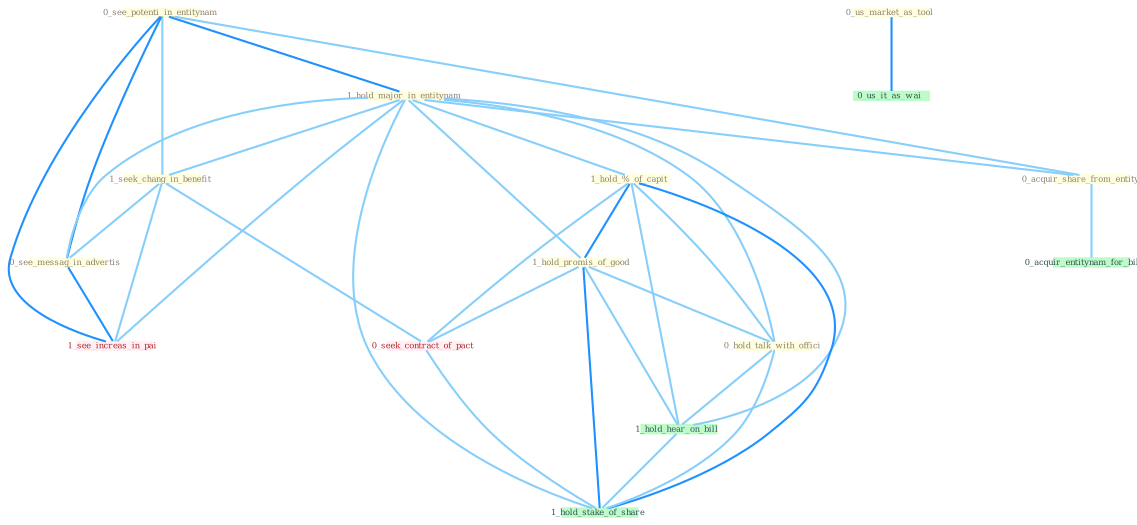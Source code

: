 Graph G{ 
    node
    [shape=polygon,style=filled,width=.5,height=.06,color="#BDFCC9",fixedsize=true,fontsize=4,
    fontcolor="#2f4f4f"];
    {node
    [color="#ffffe0", fontcolor="#8b7d6b"] "0_see_potenti_in_entitynam " "1_hold_major_in_entitynam " "1_seek_chang_in_benefit " "1_hold_%_of_capit " "1_hold_promis_of_good " "0_see_messag_in_advertis " "0_hold_talk_with_offici " "0_acquir_share_from_entitynam " "0_us_market_as_tool "}
{node [color="#fff0f5", fontcolor="#b22222"] "0_seek_contract_of_pact " "1_see_increas_in_pai "}
edge [color="#B0E2FF"];

	"0_see_potenti_in_entitynam " -- "1_hold_major_in_entitynam " [w="2", color="#1e90ff" , len=0.8];
	"0_see_potenti_in_entitynam " -- "1_seek_chang_in_benefit " [w="1", color="#87cefa" ];
	"0_see_potenti_in_entitynam " -- "0_see_messag_in_advertis " [w="2", color="#1e90ff" , len=0.8];
	"0_see_potenti_in_entitynam " -- "0_acquir_share_from_entitynam " [w="1", color="#87cefa" ];
	"0_see_potenti_in_entitynam " -- "1_see_increas_in_pai " [w="2", color="#1e90ff" , len=0.8];
	"1_hold_major_in_entitynam " -- "1_seek_chang_in_benefit " [w="1", color="#87cefa" ];
	"1_hold_major_in_entitynam " -- "1_hold_%_of_capit " [w="1", color="#87cefa" ];
	"1_hold_major_in_entitynam " -- "1_hold_promis_of_good " [w="1", color="#87cefa" ];
	"1_hold_major_in_entitynam " -- "0_see_messag_in_advertis " [w="1", color="#87cefa" ];
	"1_hold_major_in_entitynam " -- "0_hold_talk_with_offici " [w="1", color="#87cefa" ];
	"1_hold_major_in_entitynam " -- "0_acquir_share_from_entitynam " [w="1", color="#87cefa" ];
	"1_hold_major_in_entitynam " -- "1_see_increas_in_pai " [w="1", color="#87cefa" ];
	"1_hold_major_in_entitynam " -- "1_hold_hear_on_bill " [w="1", color="#87cefa" ];
	"1_hold_major_in_entitynam " -- "1_hold_stake_of_share " [w="1", color="#87cefa" ];
	"1_seek_chang_in_benefit " -- "0_see_messag_in_advertis " [w="1", color="#87cefa" ];
	"1_seek_chang_in_benefit " -- "0_seek_contract_of_pact " [w="1", color="#87cefa" ];
	"1_seek_chang_in_benefit " -- "1_see_increas_in_pai " [w="1", color="#87cefa" ];
	"1_hold_%_of_capit " -- "1_hold_promis_of_good " [w="2", color="#1e90ff" , len=0.8];
	"1_hold_%_of_capit " -- "0_hold_talk_with_offici " [w="1", color="#87cefa" ];
	"1_hold_%_of_capit " -- "0_seek_contract_of_pact " [w="1", color="#87cefa" ];
	"1_hold_%_of_capit " -- "1_hold_hear_on_bill " [w="1", color="#87cefa" ];
	"1_hold_%_of_capit " -- "1_hold_stake_of_share " [w="2", color="#1e90ff" , len=0.8];
	"1_hold_promis_of_good " -- "0_hold_talk_with_offici " [w="1", color="#87cefa" ];
	"1_hold_promis_of_good " -- "0_seek_contract_of_pact " [w="1", color="#87cefa" ];
	"1_hold_promis_of_good " -- "1_hold_hear_on_bill " [w="1", color="#87cefa" ];
	"1_hold_promis_of_good " -- "1_hold_stake_of_share " [w="2", color="#1e90ff" , len=0.8];
	"0_see_messag_in_advertis " -- "1_see_increas_in_pai " [w="2", color="#1e90ff" , len=0.8];
	"0_hold_talk_with_offici " -- "1_hold_hear_on_bill " [w="1", color="#87cefa" ];
	"0_hold_talk_with_offici " -- "1_hold_stake_of_share " [w="1", color="#87cefa" ];
	"0_acquir_share_from_entitynam " -- "0_acquir_entitynam_for_billion " [w="1", color="#87cefa" ];
	"0_us_market_as_tool " -- "0_us_it_as_wai " [w="2", color="#1e90ff" , len=0.8];
	"0_seek_contract_of_pact " -- "1_hold_stake_of_share " [w="1", color="#87cefa" ];
	"1_hold_hear_on_bill " -- "1_hold_stake_of_share " [w="1", color="#87cefa" ];
}